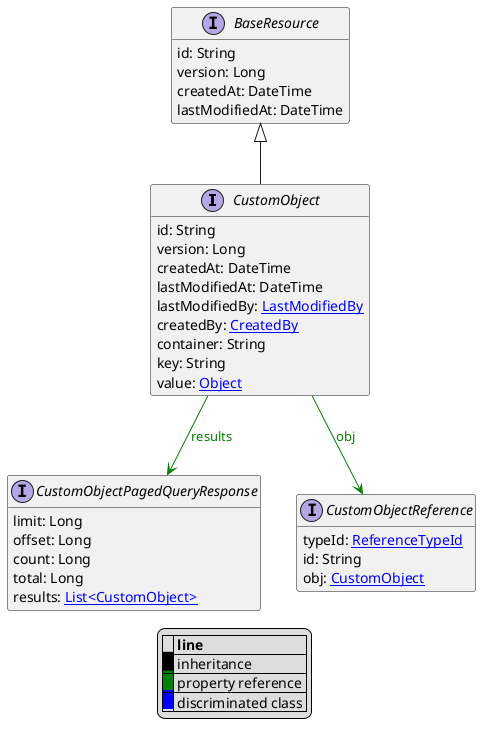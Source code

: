 @startuml

hide empty fields
hide empty methods
legend
|= |= line |
|<back:black>   </back>| inheritance |
|<back:green>   </back>| property reference |
|<back:blue>   </back>| discriminated class |
endlegend
interface CustomObject [[CustomObject.svg]] extends BaseResource {
    id: String
    version: Long
    createdAt: DateTime
    lastModifiedAt: DateTime
    lastModifiedBy: [[LastModifiedBy.svg LastModifiedBy]]
    createdBy: [[CreatedBy.svg CreatedBy]]
    container: String
    key: String
    value: [[Object.svg Object]]
}
interface BaseResource [[BaseResource.svg]]  {
    id: String
    version: Long
    createdAt: DateTime
    lastModifiedAt: DateTime
}


interface CustomObjectPagedQueryResponse [[CustomObjectPagedQueryResponse.svg]]  {
    limit: Long
    offset: Long
    count: Long
    total: Long
    results: [[CustomObject.svg List<CustomObject>]]
}
interface CustomObjectReference [[CustomObjectReference.svg]]  {
    typeId: [[ReferenceTypeId.svg ReferenceTypeId]]
    id: String
    obj: [[CustomObject.svg CustomObject]]
}

CustomObject --> CustomObjectPagedQueryResponse #green;text:green : "results"
CustomObject --> CustomObjectReference #green;text:green : "obj"
@enduml
